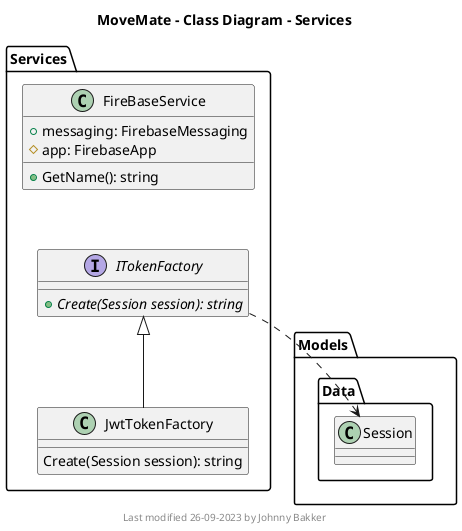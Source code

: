 @startuml Class Diagram Services

	title MoveMate - Class Diagram - Services
	footer Last modified 26-09-2023 by Johnny Bakker

	namespace Services {
		class FireBaseService {
			+messaging: FirebaseMessaging
			#app: FirebaseApp
			+GetName(): string
		}

		
		
		interface ITokenFactory {
			+{abstract} Create(Session session): string
		}

		class JwtTokenFactory {
			Create(Session session): string
		}
	}

	Services.FireBaseService -[hidden]- Services.ITokenFactory

	Services.ITokenFactory <|-- Services.JwtTokenFactory
	Services.ITokenFactory ..> Models.Data.Session
@enduml
